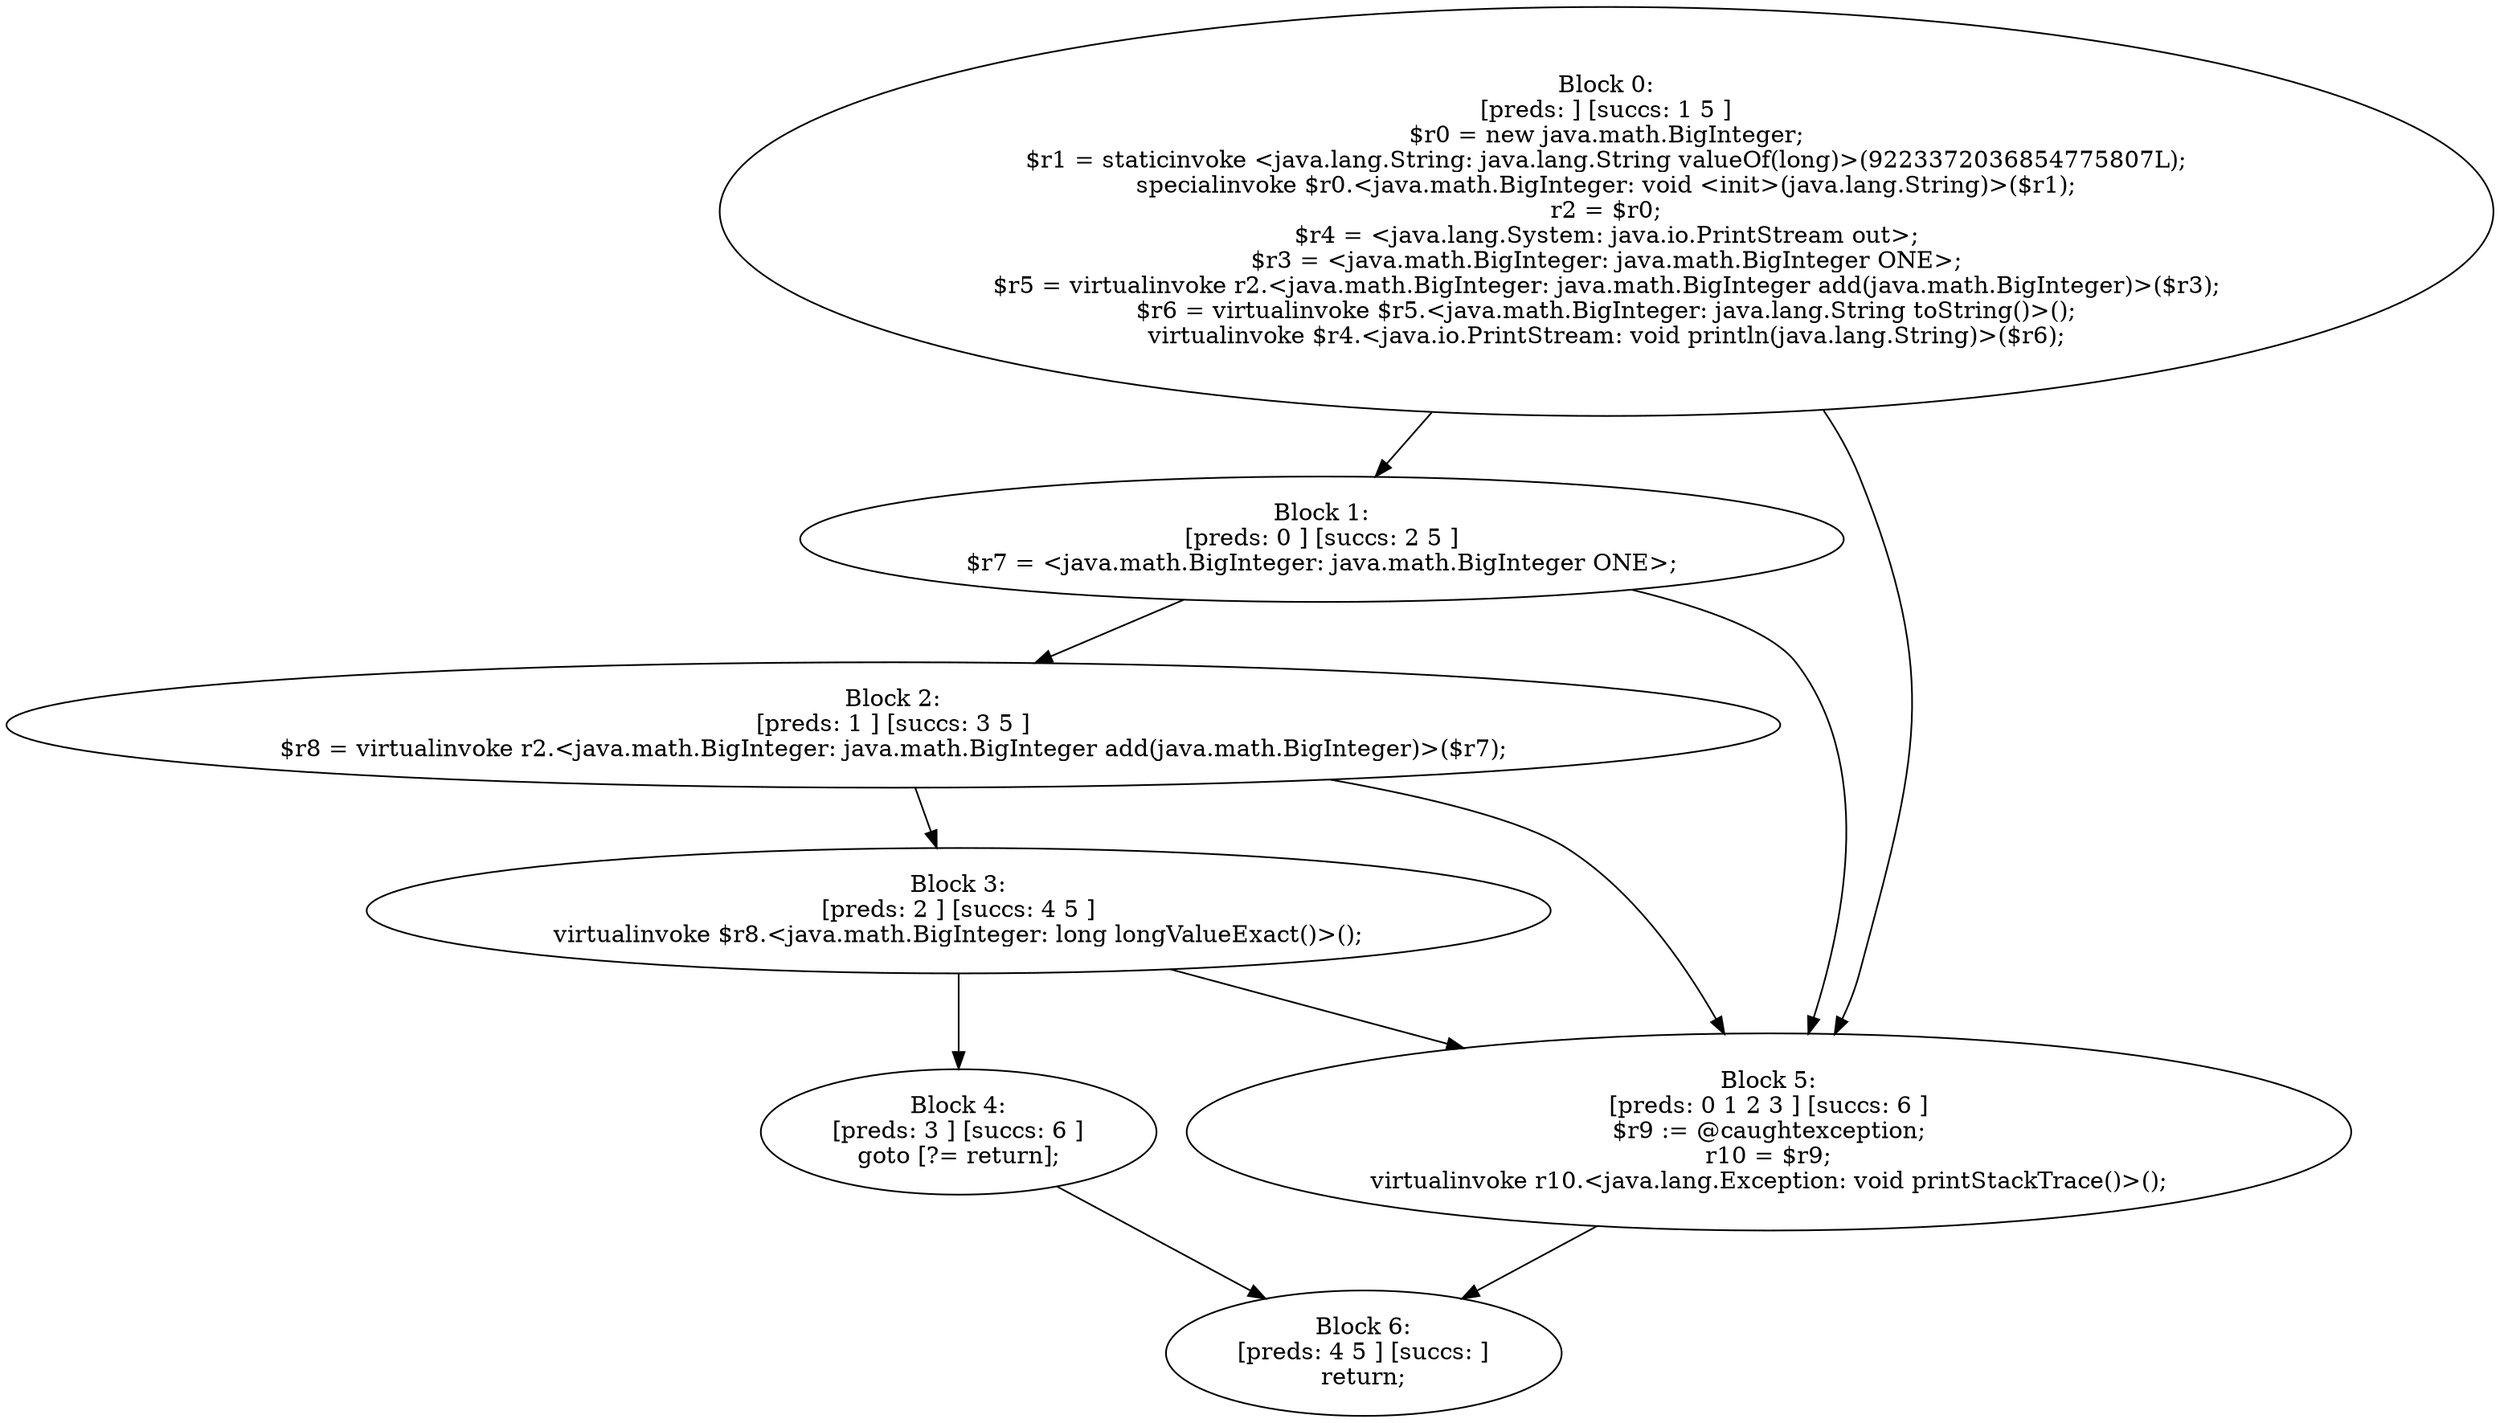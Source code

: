 digraph "unitGraph" {
    "Block 0:
[preds: ] [succs: 1 5 ]
$r0 = new java.math.BigInteger;
$r1 = staticinvoke <java.lang.String: java.lang.String valueOf(long)>(9223372036854775807L);
specialinvoke $r0.<java.math.BigInteger: void <init>(java.lang.String)>($r1);
r2 = $r0;
$r4 = <java.lang.System: java.io.PrintStream out>;
$r3 = <java.math.BigInteger: java.math.BigInteger ONE>;
$r5 = virtualinvoke r2.<java.math.BigInteger: java.math.BigInteger add(java.math.BigInteger)>($r3);
$r6 = virtualinvoke $r5.<java.math.BigInteger: java.lang.String toString()>();
virtualinvoke $r4.<java.io.PrintStream: void println(java.lang.String)>($r6);
"
    "Block 1:
[preds: 0 ] [succs: 2 5 ]
$r7 = <java.math.BigInteger: java.math.BigInteger ONE>;
"
    "Block 2:
[preds: 1 ] [succs: 3 5 ]
$r8 = virtualinvoke r2.<java.math.BigInteger: java.math.BigInteger add(java.math.BigInteger)>($r7);
"
    "Block 3:
[preds: 2 ] [succs: 4 5 ]
virtualinvoke $r8.<java.math.BigInteger: long longValueExact()>();
"
    "Block 4:
[preds: 3 ] [succs: 6 ]
goto [?= return];
"
    "Block 5:
[preds: 0 1 2 3 ] [succs: 6 ]
$r9 := @caughtexception;
r10 = $r9;
virtualinvoke r10.<java.lang.Exception: void printStackTrace()>();
"
    "Block 6:
[preds: 4 5 ] [succs: ]
return;
"
    "Block 0:
[preds: ] [succs: 1 5 ]
$r0 = new java.math.BigInteger;
$r1 = staticinvoke <java.lang.String: java.lang.String valueOf(long)>(9223372036854775807L);
specialinvoke $r0.<java.math.BigInteger: void <init>(java.lang.String)>($r1);
r2 = $r0;
$r4 = <java.lang.System: java.io.PrintStream out>;
$r3 = <java.math.BigInteger: java.math.BigInteger ONE>;
$r5 = virtualinvoke r2.<java.math.BigInteger: java.math.BigInteger add(java.math.BigInteger)>($r3);
$r6 = virtualinvoke $r5.<java.math.BigInteger: java.lang.String toString()>();
virtualinvoke $r4.<java.io.PrintStream: void println(java.lang.String)>($r6);
"->"Block 1:
[preds: 0 ] [succs: 2 5 ]
$r7 = <java.math.BigInteger: java.math.BigInteger ONE>;
";
    "Block 0:
[preds: ] [succs: 1 5 ]
$r0 = new java.math.BigInteger;
$r1 = staticinvoke <java.lang.String: java.lang.String valueOf(long)>(9223372036854775807L);
specialinvoke $r0.<java.math.BigInteger: void <init>(java.lang.String)>($r1);
r2 = $r0;
$r4 = <java.lang.System: java.io.PrintStream out>;
$r3 = <java.math.BigInteger: java.math.BigInteger ONE>;
$r5 = virtualinvoke r2.<java.math.BigInteger: java.math.BigInteger add(java.math.BigInteger)>($r3);
$r6 = virtualinvoke $r5.<java.math.BigInteger: java.lang.String toString()>();
virtualinvoke $r4.<java.io.PrintStream: void println(java.lang.String)>($r6);
"->"Block 5:
[preds: 0 1 2 3 ] [succs: 6 ]
$r9 := @caughtexception;
r10 = $r9;
virtualinvoke r10.<java.lang.Exception: void printStackTrace()>();
";
    "Block 1:
[preds: 0 ] [succs: 2 5 ]
$r7 = <java.math.BigInteger: java.math.BigInteger ONE>;
"->"Block 2:
[preds: 1 ] [succs: 3 5 ]
$r8 = virtualinvoke r2.<java.math.BigInteger: java.math.BigInteger add(java.math.BigInteger)>($r7);
";
    "Block 1:
[preds: 0 ] [succs: 2 5 ]
$r7 = <java.math.BigInteger: java.math.BigInteger ONE>;
"->"Block 5:
[preds: 0 1 2 3 ] [succs: 6 ]
$r9 := @caughtexception;
r10 = $r9;
virtualinvoke r10.<java.lang.Exception: void printStackTrace()>();
";
    "Block 2:
[preds: 1 ] [succs: 3 5 ]
$r8 = virtualinvoke r2.<java.math.BigInteger: java.math.BigInteger add(java.math.BigInteger)>($r7);
"->"Block 3:
[preds: 2 ] [succs: 4 5 ]
virtualinvoke $r8.<java.math.BigInteger: long longValueExact()>();
";
    "Block 2:
[preds: 1 ] [succs: 3 5 ]
$r8 = virtualinvoke r2.<java.math.BigInteger: java.math.BigInteger add(java.math.BigInteger)>($r7);
"->"Block 5:
[preds: 0 1 2 3 ] [succs: 6 ]
$r9 := @caughtexception;
r10 = $r9;
virtualinvoke r10.<java.lang.Exception: void printStackTrace()>();
";
    "Block 3:
[preds: 2 ] [succs: 4 5 ]
virtualinvoke $r8.<java.math.BigInteger: long longValueExact()>();
"->"Block 4:
[preds: 3 ] [succs: 6 ]
goto [?= return];
";
    "Block 3:
[preds: 2 ] [succs: 4 5 ]
virtualinvoke $r8.<java.math.BigInteger: long longValueExact()>();
"->"Block 5:
[preds: 0 1 2 3 ] [succs: 6 ]
$r9 := @caughtexception;
r10 = $r9;
virtualinvoke r10.<java.lang.Exception: void printStackTrace()>();
";
    "Block 4:
[preds: 3 ] [succs: 6 ]
goto [?= return];
"->"Block 6:
[preds: 4 5 ] [succs: ]
return;
";
    "Block 5:
[preds: 0 1 2 3 ] [succs: 6 ]
$r9 := @caughtexception;
r10 = $r9;
virtualinvoke r10.<java.lang.Exception: void printStackTrace()>();
"->"Block 6:
[preds: 4 5 ] [succs: ]
return;
";
}
